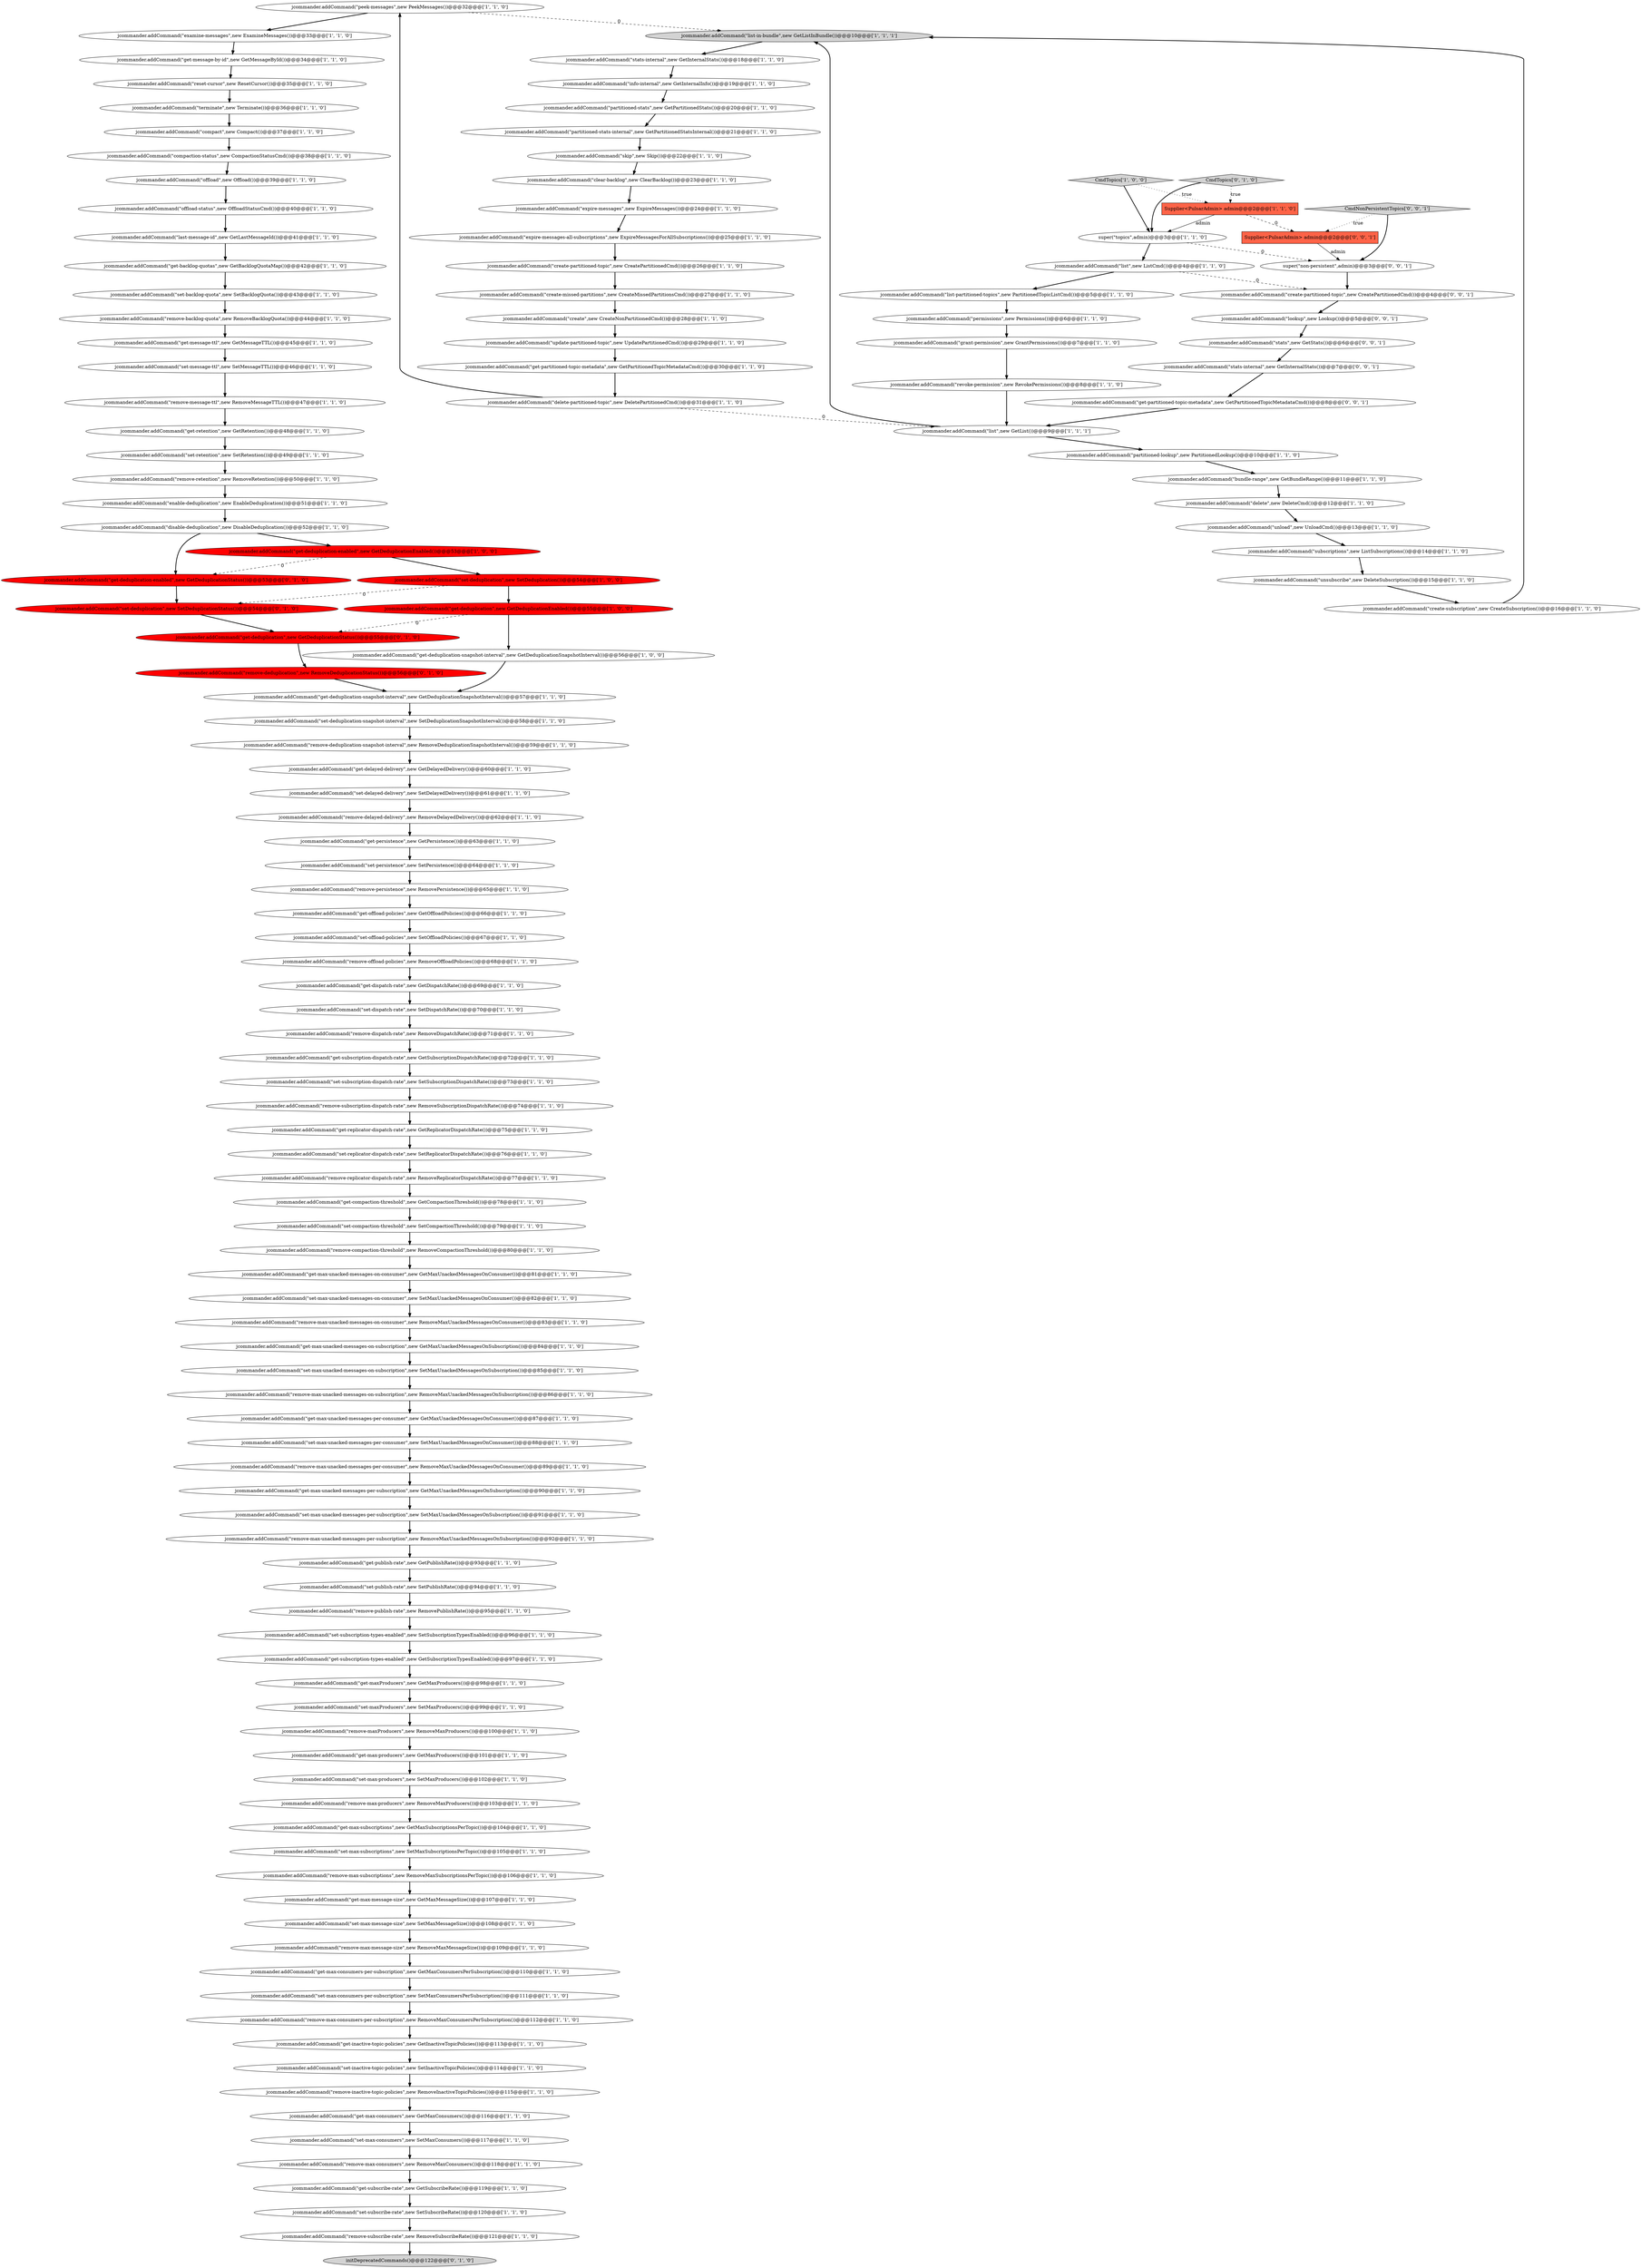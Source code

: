 digraph {
40 [style = filled, label = "jcommander.addCommand(\"disable-deduplication\",new DisableDeduplication())@@@52@@@['1', '1', '0']", fillcolor = white, shape = ellipse image = "AAA0AAABBB1BBB"];
57 [style = filled, label = "jcommander.addCommand(\"get-inactive-topic-policies\",new GetInactiveTopicPolicies())@@@113@@@['1', '1', '0']", fillcolor = white, shape = ellipse image = "AAA0AAABBB1BBB"];
116 [style = filled, label = "jcommander.addCommand(\"remove-inactive-topic-policies\",new RemoveInactiveTopicPolicies())@@@115@@@['1', '1', '0']", fillcolor = white, shape = ellipse image = "AAA0AAABBB1BBB"];
64 [style = filled, label = "jcommander.addCommand(\"remove-max-unacked-messages-per-subscription\",new RemoveMaxUnackedMessagesOnSubscription())@@@92@@@['1', '1', '0']", fillcolor = white, shape = ellipse image = "AAA0AAABBB1BBB"];
94 [style = filled, label = "jcommander.addCommand(\"get-replicator-dispatch-rate\",new GetReplicatorDispatchRate())@@@75@@@['1', '1', '0']", fillcolor = white, shape = ellipse image = "AAA0AAABBB1BBB"];
87 [style = filled, label = "jcommander.addCommand(\"peek-messages\",new PeekMessages())@@@32@@@['1', '1', '0']", fillcolor = white, shape = ellipse image = "AAA0AAABBB1BBB"];
38 [style = filled, label = "jcommander.addCommand(\"revoke-permission\",new RevokePermissions())@@@8@@@['1', '1', '0']", fillcolor = white, shape = ellipse image = "AAA0AAABBB1BBB"];
63 [style = filled, label = "jcommander.addCommand(\"set-max-consumers-per-subscription\",new SetMaxConsumersPerSubscription())@@@111@@@['1', '1', '0']", fillcolor = white, shape = ellipse image = "AAA0AAABBB1BBB"];
123 [style = filled, label = "CmdTopics['0', '1', '0']", fillcolor = lightgray, shape = diamond image = "AAA0AAABBB2BBB"];
72 [style = filled, label = "jcommander.addCommand(\"expire-messages\",new ExpireMessages())@@@24@@@['1', '1', '0']", fillcolor = white, shape = ellipse image = "AAA0AAABBB1BBB"];
66 [style = filled, label = "jcommander.addCommand(\"get-max-unacked-messages-on-subscription\",new GetMaxUnackedMessagesOnSubscription())@@@84@@@['1', '1', '0']", fillcolor = white, shape = ellipse image = "AAA0AAABBB1BBB"];
22 [style = filled, label = "jcommander.addCommand(\"get-max-unacked-messages-on-consumer\",new GetMaxUnackedMessagesOnConsumer())@@@81@@@['1', '1', '0']", fillcolor = white, shape = ellipse image = "AAA0AAABBB1BBB"];
62 [style = filled, label = "super(\"topics\",admin)@@@3@@@['1', '1', '0']", fillcolor = white, shape = ellipse image = "AAA0AAABBB1BBB"];
122 [style = filled, label = "jcommander.addCommand(\"set-deduplication\",new SetDeduplicationStatus())@@@54@@@['0', '1', '0']", fillcolor = red, shape = ellipse image = "AAA1AAABBB2BBB"];
35 [style = filled, label = "jcommander.addCommand(\"get-subscription-types-enabled\",new GetSubscriptionTypesEnabled())@@@97@@@['1', '1', '0']", fillcolor = white, shape = ellipse image = "AAA0AAABBB1BBB"];
78 [style = filled, label = "jcommander.addCommand(\"remove-max-unacked-messages-on-consumer\",new RemoveMaxUnackedMessagesOnConsumer())@@@83@@@['1', '1', '0']", fillcolor = white, shape = ellipse image = "AAA0AAABBB1BBB"];
13 [style = filled, label = "jcommander.addCommand(\"update-partitioned-topic\",new UpdatePartitionedCmd())@@@29@@@['1', '1', '0']", fillcolor = white, shape = ellipse image = "AAA0AAABBB1BBB"];
106 [style = filled, label = "jcommander.addCommand(\"remove-publish-rate\",new RemovePublishRate())@@@95@@@['1', '1', '0']", fillcolor = white, shape = ellipse image = "AAA0AAABBB1BBB"];
41 [style = filled, label = "jcommander.addCommand(\"list\",new GetList())@@@9@@@['1', '1', '1']", fillcolor = white, shape = ellipse image = "AAA0AAABBB1BBB"];
21 [style = filled, label = "jcommander.addCommand(\"set-offload-policies\",new SetOffloadPolicies())@@@67@@@['1', '1', '0']", fillcolor = white, shape = ellipse image = "AAA0AAABBB1BBB"];
83 [style = filled, label = "jcommander.addCommand(\"set-dispatch-rate\",new SetDispatchRate())@@@70@@@['1', '1', '0']", fillcolor = white, shape = ellipse image = "AAA0AAABBB1BBB"];
111 [style = filled, label = "jcommander.addCommand(\"get-max-message-size\",new GetMaxMessageSize())@@@107@@@['1', '1', '0']", fillcolor = white, shape = ellipse image = "AAA0AAABBB1BBB"];
129 [style = filled, label = "Supplier<PulsarAdmin> admin@@@2@@@['0', '0', '1']", fillcolor = tomato, shape = box image = "AAA0AAABBB3BBB"];
36 [style = filled, label = "jcommander.addCommand(\"create-subscription\",new CreateSubscription())@@@16@@@['1', '1', '0']", fillcolor = white, shape = ellipse image = "AAA0AAABBB1BBB"];
98 [style = filled, label = "jcommander.addCommand(\"get-deduplication-enabled\",new GetDeduplicationEnabled())@@@53@@@['1', '0', '0']", fillcolor = red, shape = ellipse image = "AAA1AAABBB1BBB"];
11 [style = filled, label = "jcommander.addCommand(\"set-max-unacked-messages-on-subscription\",new SetMaxUnackedMessagesOnSubscription())@@@85@@@['1', '1', '0']", fillcolor = white, shape = ellipse image = "AAA0AAABBB1BBB"];
90 [style = filled, label = "jcommander.addCommand(\"set-retention\",new SetRetention())@@@49@@@['1', '1', '0']", fillcolor = white, shape = ellipse image = "AAA0AAABBB1BBB"];
14 [style = filled, label = "jcommander.addCommand(\"get-delayed-delivery\",new GetDelayedDelivery())@@@60@@@['1', '1', '0']", fillcolor = white, shape = ellipse image = "AAA0AAABBB1BBB"];
75 [style = filled, label = "jcommander.addCommand(\"set-compaction-threshold\",new SetCompactionThreshold())@@@79@@@['1', '1', '0']", fillcolor = white, shape = ellipse image = "AAA0AAABBB1BBB"];
124 [style = filled, label = "jcommander.addCommand(\"get-deduplication-enabled\",new GetDeduplicationStatus())@@@53@@@['0', '1', '0']", fillcolor = red, shape = ellipse image = "AAA1AAABBB2BBB"];
54 [style = filled, label = "jcommander.addCommand(\"set-deduplication-snapshot-interval\",new SetDeduplicationSnapshotInterval())@@@58@@@['1', '1', '0']", fillcolor = white, shape = ellipse image = "AAA0AAABBB1BBB"];
104 [style = filled, label = "jcommander.addCommand(\"permissions\",new Permissions())@@@6@@@['1', '1', '0']", fillcolor = white, shape = ellipse image = "AAA0AAABBB1BBB"];
133 [style = filled, label = "CmdNonPersistentTopics['0', '0', '1']", fillcolor = lightgray, shape = diamond image = "AAA0AAABBB3BBB"];
50 [style = filled, label = "jcommander.addCommand(\"get-deduplication\",new GetDeduplicationEnabled())@@@55@@@['1', '0', '0']", fillcolor = red, shape = ellipse image = "AAA1AAABBB1BBB"];
119 [style = filled, label = "jcommander.addCommand(\"set-max-unacked-messages-on-consumer\",new SetMaxUnackedMessagesOnConsumer())@@@82@@@['1', '1', '0']", fillcolor = white, shape = ellipse image = "AAA0AAABBB1BBB"];
55 [style = filled, label = "jcommander.addCommand(\"get-max-producers\",new GetMaxProducers())@@@101@@@['1', '1', '0']", fillcolor = white, shape = ellipse image = "AAA0AAABBB1BBB"];
29 [style = filled, label = "jcommander.addCommand(\"remove-maxProducers\",new RemoveMaxProducers())@@@100@@@['1', '1', '0']", fillcolor = white, shape = ellipse image = "AAA0AAABBB1BBB"];
3 [style = filled, label = "jcommander.addCommand(\"get-max-consumers-per-subscription\",new GetMaxConsumersPerSubscription())@@@110@@@['1', '1', '0']", fillcolor = white, shape = ellipse image = "AAA0AAABBB1BBB"];
88 [style = filled, label = "jcommander.addCommand(\"set-replicator-dispatch-rate\",new SetReplicatorDispatchRate())@@@76@@@['1', '1', '0']", fillcolor = white, shape = ellipse image = "AAA0AAABBB1BBB"];
42 [style = filled, label = "jcommander.addCommand(\"enable-deduplication\",new EnableDeduplication())@@@51@@@['1', '1', '0']", fillcolor = white, shape = ellipse image = "AAA0AAABBB1BBB"];
1 [style = filled, label = "jcommander.addCommand(\"partitioned-stats-internal\",new GetPartitionedStatsInternal())@@@21@@@['1', '1', '0']", fillcolor = white, shape = ellipse image = "AAA0AAABBB1BBB"];
52 [style = filled, label = "jcommander.addCommand(\"remove-deduplication-snapshot-interval\",new RemoveDeduplicationSnapshotInterval())@@@59@@@['1', '1', '0']", fillcolor = white, shape = ellipse image = "AAA0AAABBB1BBB"];
99 [style = filled, label = "jcommander.addCommand(\"remove-persistence\",new RemovePersistence())@@@65@@@['1', '1', '0']", fillcolor = white, shape = ellipse image = "AAA0AAABBB1BBB"];
121 [style = filled, label = "jcommander.addCommand(\"remove-deduplication\",new RemoveDeduplicationStatus())@@@56@@@['0', '1', '0']", fillcolor = red, shape = ellipse image = "AAA1AAABBB2BBB"];
134 [style = filled, label = "jcommander.addCommand(\"stats-internal\",new GetInternalStats())@@@7@@@['0', '0', '1']", fillcolor = white, shape = ellipse image = "AAA0AAABBB3BBB"];
76 [style = filled, label = "jcommander.addCommand(\"examine-messages\",new ExamineMessages())@@@33@@@['1', '1', '0']", fillcolor = white, shape = ellipse image = "AAA0AAABBB1BBB"];
91 [style = filled, label = "jcommander.addCommand(\"unsubscribe\",new DeleteSubscription())@@@15@@@['1', '1', '0']", fillcolor = white, shape = ellipse image = "AAA0AAABBB1BBB"];
49 [style = filled, label = "jcommander.addCommand(\"get-publish-rate\",new GetPublishRate())@@@93@@@['1', '1', '0']", fillcolor = white, shape = ellipse image = "AAA0AAABBB1BBB"];
34 [style = filled, label = "jcommander.addCommand(\"offload-status\",new OffloadStatusCmd())@@@40@@@['1', '1', '0']", fillcolor = white, shape = ellipse image = "AAA0AAABBB1BBB"];
17 [style = filled, label = "jcommander.addCommand(\"stats-internal\",new GetInternalStats())@@@18@@@['1', '1', '0']", fillcolor = white, shape = ellipse image = "AAA0AAABBB1BBB"];
103 [style = filled, label = "jcommander.addCommand(\"info-internal\",new GetInternalInfo())@@@19@@@['1', '1', '0']", fillcolor = white, shape = ellipse image = "AAA0AAABBB1BBB"];
15 [style = filled, label = "jcommander.addCommand(\"get-compaction-threshold\",new GetCompactionThreshold())@@@78@@@['1', '1', '0']", fillcolor = white, shape = ellipse image = "AAA0AAABBB1BBB"];
74 [style = filled, label = "jcommander.addCommand(\"remove-replicator-dispatch-rate\",new RemoveReplicatorDispatchRate())@@@77@@@['1', '1', '0']", fillcolor = white, shape = ellipse image = "AAA0AAABBB1BBB"];
8 [style = filled, label = "jcommander.addCommand(\"set-max-producers\",new SetMaxProducers())@@@102@@@['1', '1', '0']", fillcolor = white, shape = ellipse image = "AAA0AAABBB1BBB"];
125 [style = filled, label = "jcommander.addCommand(\"get-deduplication\",new GetDeduplicationStatus())@@@55@@@['0', '1', '0']", fillcolor = red, shape = ellipse image = "AAA1AAABBB2BBB"];
4 [style = filled, label = "jcommander.addCommand(\"list-partitioned-topics\",new PartitionedTopicListCmd())@@@5@@@['1', '1', '0']", fillcolor = white, shape = ellipse image = "AAA0AAABBB1BBB"];
130 [style = filled, label = "super(\"non-persistent\",admin)@@@3@@@['0', '0', '1']", fillcolor = white, shape = ellipse image = "AAA0AAABBB3BBB"];
108 [style = filled, label = "jcommander.addCommand(\"set-subscription-types-enabled\",new SetSubscriptionTypesEnabled())@@@96@@@['1', '1', '0']", fillcolor = white, shape = ellipse image = "AAA0AAABBB1BBB"];
86 [style = filled, label = "jcommander.addCommand(\"remove-subscribe-rate\",new RemoveSubscribeRate())@@@121@@@['1', '1', '0']", fillcolor = white, shape = ellipse image = "AAA0AAABBB1BBB"];
6 [style = filled, label = "jcommander.addCommand(\"remove-retention\",new RemoveRetention())@@@50@@@['1', '1', '0']", fillcolor = white, shape = ellipse image = "AAA0AAABBB1BBB"];
82 [style = filled, label = "jcommander.addCommand(\"get-retention\",new GetRetention())@@@48@@@['1', '1', '0']", fillcolor = white, shape = ellipse image = "AAA0AAABBB1BBB"];
126 [style = filled, label = "initDeprecatedCommands()@@@122@@@['0', '1', '0']", fillcolor = lightgray, shape = ellipse image = "AAA0AAABBB2BBB"];
32 [style = filled, label = "jcommander.addCommand(\"skip\",new Skip())@@@22@@@['1', '1', '0']", fillcolor = white, shape = ellipse image = "AAA0AAABBB1BBB"];
113 [style = filled, label = "jcommander.addCommand(\"remove-max-unacked-messages-on-subscription\",new RemoveMaxUnackedMessagesOnSubscription())@@@86@@@['1', '1', '0']", fillcolor = white, shape = ellipse image = "AAA0AAABBB1BBB"];
71 [style = filled, label = "jcommander.addCommand(\"create-missed-partitions\",new CreateMissedPartitionsCmd())@@@27@@@['1', '1', '0']", fillcolor = white, shape = ellipse image = "AAA0AAABBB1BBB"];
44 [style = filled, label = "jcommander.addCommand(\"set-max-subscriptions\",new SetMaxSubscriptionsPerTopic())@@@105@@@['1', '1', '0']", fillcolor = white, shape = ellipse image = "AAA0AAABBB1BBB"];
100 [style = filled, label = "jcommander.addCommand(\"get-max-unacked-messages-per-subscription\",new GetMaxUnackedMessagesOnSubscription())@@@90@@@['1', '1', '0']", fillcolor = white, shape = ellipse image = "AAA0AAABBB1BBB"];
53 [style = filled, label = "jcommander.addCommand(\"unload\",new UnloadCmd())@@@13@@@['1', '1', '0']", fillcolor = white, shape = ellipse image = "AAA0AAABBB1BBB"];
25 [style = filled, label = "jcommander.addCommand(\"set-publish-rate\",new SetPublishRate())@@@94@@@['1', '1', '0']", fillcolor = white, shape = ellipse image = "AAA0AAABBB1BBB"];
118 [style = filled, label = "jcommander.addCommand(\"remove-max-consumers\",new RemoveMaxConsumers())@@@118@@@['1', '1', '0']", fillcolor = white, shape = ellipse image = "AAA0AAABBB1BBB"];
26 [style = filled, label = "jcommander.addCommand(\"remove-max-unacked-messages-per-consumer\",new RemoveMaxUnackedMessagesOnConsumer())@@@89@@@['1', '1', '0']", fillcolor = white, shape = ellipse image = "AAA0AAABBB1BBB"];
46 [style = filled, label = "jcommander.addCommand(\"set-max-consumers\",new SetMaxConsumers())@@@117@@@['1', '1', '0']", fillcolor = white, shape = ellipse image = "AAA0AAABBB1BBB"];
61 [style = filled, label = "jcommander.addCommand(\"set-max-unacked-messages-per-subscription\",new SetMaxUnackedMessagesOnSubscription())@@@91@@@['1', '1', '0']", fillcolor = white, shape = ellipse image = "AAA0AAABBB1BBB"];
9 [style = filled, label = "jcommander.addCommand(\"partitioned-stats\",new GetPartitionedStats())@@@20@@@['1', '1', '0']", fillcolor = white, shape = ellipse image = "AAA0AAABBB1BBB"];
37 [style = filled, label = "jcommander.addCommand(\"get-max-consumers\",new GetMaxConsumers())@@@116@@@['1', '1', '0']", fillcolor = white, shape = ellipse image = "AAA0AAABBB1BBB"];
51 [style = filled, label = "jcommander.addCommand(\"terminate\",new Terminate())@@@36@@@['1', '1', '0']", fillcolor = white, shape = ellipse image = "AAA0AAABBB1BBB"];
45 [style = filled, label = "jcommander.addCommand(\"get-subscribe-rate\",new GetSubscribeRate())@@@119@@@['1', '1', '0']", fillcolor = white, shape = ellipse image = "AAA0AAABBB1BBB"];
0 [style = filled, label = "jcommander.addCommand(\"subscriptions\",new ListSubscriptions())@@@14@@@['1', '1', '0']", fillcolor = white, shape = ellipse image = "AAA0AAABBB1BBB"];
132 [style = filled, label = "jcommander.addCommand(\"stats\",new GetStats())@@@6@@@['0', '0', '1']", fillcolor = white, shape = ellipse image = "AAA0AAABBB3BBB"];
43 [style = filled, label = "jcommander.addCommand(\"get-max-unacked-messages-per-consumer\",new GetMaxUnackedMessagesOnConsumer())@@@87@@@['1', '1', '0']", fillcolor = white, shape = ellipse image = "AAA0AAABBB1BBB"];
65 [style = filled, label = "Supplier<PulsarAdmin> admin@@@2@@@['1', '1', '0']", fillcolor = tomato, shape = box image = "AAA0AAABBB1BBB"];
12 [style = filled, label = "jcommander.addCommand(\"get-deduplication-snapshot-interval\",new GetDeduplicationSnapshotInterval())@@@56@@@['1', '0', '0']", fillcolor = white, shape = ellipse image = "AAA0AAABBB1BBB"];
69 [style = filled, label = "jcommander.addCommand(\"set-inactive-topic-policies\",new SetInactiveTopicPolicies())@@@114@@@['1', '1', '0']", fillcolor = white, shape = ellipse image = "AAA0AAABBB1BBB"];
115 [style = filled, label = "jcommander.addCommand(\"expire-messages-all-subscriptions\",new ExpireMessagesForAllSubscriptions())@@@25@@@['1', '1', '0']", fillcolor = white, shape = ellipse image = "AAA0AAABBB1BBB"];
128 [style = filled, label = "jcommander.addCommand(\"get-partitioned-topic-metadata\",new GetPartitionedTopicMetadataCmd())@@@8@@@['0', '0', '1']", fillcolor = white, shape = ellipse image = "AAA0AAABBB3BBB"];
28 [style = filled, label = "jcommander.addCommand(\"grant-permission\",new GrantPermissions())@@@7@@@['1', '1', '0']", fillcolor = white, shape = ellipse image = "AAA0AAABBB1BBB"];
112 [style = filled, label = "jcommander.addCommand(\"set-backlog-quota\",new SetBacklogQuota())@@@43@@@['1', '1', '0']", fillcolor = white, shape = ellipse image = "AAA0AAABBB1BBB"];
92 [style = filled, label = "jcommander.addCommand(\"remove-subscription-dispatch-rate\",new RemoveSubscriptionDispatchRate())@@@74@@@['1', '1', '0']", fillcolor = white, shape = ellipse image = "AAA0AAABBB1BBB"];
56 [style = filled, label = "jcommander.addCommand(\"set-subscribe-rate\",new SetSubscribeRate())@@@120@@@['1', '1', '0']", fillcolor = white, shape = ellipse image = "AAA0AAABBB1BBB"];
19 [style = filled, label = "jcommander.addCommand(\"get-dispatch-rate\",new GetDispatchRate())@@@69@@@['1', '1', '0']", fillcolor = white, shape = ellipse image = "AAA0AAABBB1BBB"];
33 [style = filled, label = "jcommander.addCommand(\"get-subscription-dispatch-rate\",new GetSubscriptionDispatchRate())@@@72@@@['1', '1', '0']", fillcolor = white, shape = ellipse image = "AAA0AAABBB1BBB"];
105 [style = filled, label = "jcommander.addCommand(\"reset-cursor\",new ResetCursor())@@@35@@@['1', '1', '0']", fillcolor = white, shape = ellipse image = "AAA0AAABBB1BBB"];
27 [style = filled, label = "jcommander.addCommand(\"remove-max-producers\",new RemoveMaxProducers())@@@103@@@['1', '1', '0']", fillcolor = white, shape = ellipse image = "AAA0AAABBB1BBB"];
101 [style = filled, label = "jcommander.addCommand(\"set-max-message-size\",new SetMaxMessageSize())@@@108@@@['1', '1', '0']", fillcolor = white, shape = ellipse image = "AAA0AAABBB1BBB"];
2 [style = filled, label = "jcommander.addCommand(\"remove-offload-policies\",new RemoveOffloadPolicies())@@@68@@@['1', '1', '0']", fillcolor = white, shape = ellipse image = "AAA0AAABBB1BBB"];
131 [style = filled, label = "jcommander.addCommand(\"create-partitioned-topic\",new CreatePartitionedCmd())@@@4@@@['0', '0', '1']", fillcolor = white, shape = ellipse image = "AAA0AAABBB3BBB"];
18 [style = filled, label = "jcommander.addCommand(\"set-max-unacked-messages-per-consumer\",new SetMaxUnackedMessagesOnConsumer())@@@88@@@['1', '1', '0']", fillcolor = white, shape = ellipse image = "AAA0AAABBB1BBB"];
79 [style = filled, label = "jcommander.addCommand(\"set-message-ttl\",new SetMessageTTL())@@@46@@@['1', '1', '0']", fillcolor = white, shape = ellipse image = "AAA0AAABBB1BBB"];
81 [style = filled, label = "jcommander.addCommand(\"create\",new CreateNonPartitionedCmd())@@@28@@@['1', '1', '0']", fillcolor = white, shape = ellipse image = "AAA0AAABBB1BBB"];
97 [style = filled, label = "jcommander.addCommand(\"remove-max-consumers-per-subscription\",new RemoveMaxConsumersPerSubscription())@@@112@@@['1', '1', '0']", fillcolor = white, shape = ellipse image = "AAA0AAABBB1BBB"];
73 [style = filled, label = "jcommander.addCommand(\"get-partitioned-topic-metadata\",new GetPartitionedTopicMetadataCmd())@@@30@@@['1', '1', '0']", fillcolor = white, shape = ellipse image = "AAA0AAABBB1BBB"];
110 [style = filled, label = "jcommander.addCommand(\"set-persistence\",new SetPersistence())@@@64@@@['1', '1', '0']", fillcolor = white, shape = ellipse image = "AAA0AAABBB1BBB"];
16 [style = filled, label = "jcommander.addCommand(\"list-in-bundle\",new GetListInBundle())@@@10@@@['1', '1', '1']", fillcolor = lightgray, shape = ellipse image = "AAA0AAABBB1BBB"];
68 [style = filled, label = "jcommander.addCommand(\"remove-backlog-quota\",new RemoveBacklogQuota())@@@44@@@['1', '1', '0']", fillcolor = white, shape = ellipse image = "AAA0AAABBB1BBB"];
109 [style = filled, label = "jcommander.addCommand(\"last-message-id\",new GetLastMessageId())@@@41@@@['1', '1', '0']", fillcolor = white, shape = ellipse image = "AAA0AAABBB1BBB"];
127 [style = filled, label = "jcommander.addCommand(\"lookup\",new Lookup())@@@5@@@['0', '0', '1']", fillcolor = white, shape = ellipse image = "AAA0AAABBB3BBB"];
10 [style = filled, label = "jcommander.addCommand(\"set-subscription-dispatch-rate\",new SetSubscriptionDispatchRate())@@@73@@@['1', '1', '0']", fillcolor = white, shape = ellipse image = "AAA0AAABBB1BBB"];
20 [style = filled, label = "jcommander.addCommand(\"get-offload-policies\",new GetOffloadPolicies())@@@66@@@['1', '1', '0']", fillcolor = white, shape = ellipse image = "AAA0AAABBB1BBB"];
80 [style = filled, label = "jcommander.addCommand(\"delete-partitioned-topic\",new DeletePartitionedCmd())@@@31@@@['1', '1', '0']", fillcolor = white, shape = ellipse image = "AAA0AAABBB1BBB"];
107 [style = filled, label = "jcommander.addCommand(\"get-max-subscriptions\",new GetMaxSubscriptionsPerTopic())@@@104@@@['1', '1', '0']", fillcolor = white, shape = ellipse image = "AAA0AAABBB1BBB"];
23 [style = filled, label = "jcommander.addCommand(\"create-partitioned-topic\",new CreatePartitionedCmd())@@@26@@@['1', '1', '0']", fillcolor = white, shape = ellipse image = "AAA0AAABBB1BBB"];
48 [style = filled, label = "jcommander.addCommand(\"get-persistence\",new GetPersistence())@@@63@@@['1', '1', '0']", fillcolor = white, shape = ellipse image = "AAA0AAABBB1BBB"];
117 [style = filled, label = "jcommander.addCommand(\"get-maxProducers\",new GetMaxProducers())@@@98@@@['1', '1', '0']", fillcolor = white, shape = ellipse image = "AAA0AAABBB1BBB"];
96 [style = filled, label = "jcommander.addCommand(\"set-deduplication\",new SetDeduplication())@@@54@@@['1', '0', '0']", fillcolor = red, shape = ellipse image = "AAA1AAABBB1BBB"];
114 [style = filled, label = "jcommander.addCommand(\"delete\",new DeleteCmd())@@@12@@@['1', '1', '0']", fillcolor = white, shape = ellipse image = "AAA0AAABBB1BBB"];
58 [style = filled, label = "jcommander.addCommand(\"partitioned-lookup\",new PartitionedLookup())@@@10@@@['1', '1', '0']", fillcolor = white, shape = ellipse image = "AAA0AAABBB1BBB"];
47 [style = filled, label = "jcommander.addCommand(\"get-message-by-id\",new GetMessageById())@@@34@@@['1', '1', '0']", fillcolor = white, shape = ellipse image = "AAA0AAABBB1BBB"];
5 [style = filled, label = "jcommander.addCommand(\"remove-dispatch-rate\",new RemoveDispatchRate())@@@71@@@['1', '1', '0']", fillcolor = white, shape = ellipse image = "AAA0AAABBB1BBB"];
120 [style = filled, label = "jcommander.addCommand(\"get-deduplication-snapshot-interval\",new GetDeduplicationSnapshotInterval())@@@57@@@['1', '1', '0']", fillcolor = white, shape = ellipse image = "AAA0AAABBB1BBB"];
59 [style = filled, label = "jcommander.addCommand(\"set-maxProducers\",new SetMaxProducers())@@@99@@@['1', '1', '0']", fillcolor = white, shape = ellipse image = "AAA0AAABBB1BBB"];
102 [style = filled, label = "jcommander.addCommand(\"remove-compaction-threshold\",new RemoveCompactionThreshold())@@@80@@@['1', '1', '0']", fillcolor = white, shape = ellipse image = "AAA0AAABBB1BBB"];
89 [style = filled, label = "jcommander.addCommand(\"clear-backlog\",new ClearBacklog())@@@23@@@['1', '1', '0']", fillcolor = white, shape = ellipse image = "AAA0AAABBB1BBB"];
39 [style = filled, label = "jcommander.addCommand(\"compact\",new Compact())@@@37@@@['1', '1', '0']", fillcolor = white, shape = ellipse image = "AAA0AAABBB1BBB"];
24 [style = filled, label = "jcommander.addCommand(\"get-backlog-quotas\",new GetBacklogQuotaMap())@@@42@@@['1', '1', '0']", fillcolor = white, shape = ellipse image = "AAA0AAABBB1BBB"];
85 [style = filled, label = "jcommander.addCommand(\"set-delayed-delivery\",new SetDelayedDelivery())@@@61@@@['1', '1', '0']", fillcolor = white, shape = ellipse image = "AAA0AAABBB1BBB"];
31 [style = filled, label = "jcommander.addCommand(\"remove-max-message-size\",new RemoveMaxMessageSize())@@@109@@@['1', '1', '0']", fillcolor = white, shape = ellipse image = "AAA0AAABBB1BBB"];
30 [style = filled, label = "jcommander.addCommand(\"remove-max-subscriptions\",new RemoveMaxSubscriptionsPerTopic())@@@106@@@['1', '1', '0']", fillcolor = white, shape = ellipse image = "AAA0AAABBB1BBB"];
67 [style = filled, label = "jcommander.addCommand(\"remove-message-ttl\",new RemoveMessageTTL())@@@47@@@['1', '1', '0']", fillcolor = white, shape = ellipse image = "AAA0AAABBB1BBB"];
7 [style = filled, label = "jcommander.addCommand(\"offload\",new Offload())@@@39@@@['1', '1', '0']", fillcolor = white, shape = ellipse image = "AAA0AAABBB1BBB"];
95 [style = filled, label = "jcommander.addCommand(\"compaction-status\",new CompactionStatusCmd())@@@38@@@['1', '1', '0']", fillcolor = white, shape = ellipse image = "AAA0AAABBB1BBB"];
77 [style = filled, label = "jcommander.addCommand(\"remove-delayed-delivery\",new RemoveDelayedDelivery())@@@62@@@['1', '1', '0']", fillcolor = white, shape = ellipse image = "AAA0AAABBB1BBB"];
60 [style = filled, label = "jcommander.addCommand(\"get-message-ttl\",new GetMessageTTL())@@@45@@@['1', '1', '0']", fillcolor = white, shape = ellipse image = "AAA0AAABBB1BBB"];
84 [style = filled, label = "jcommander.addCommand(\"bundle-range\",new GetBundleRange())@@@11@@@['1', '1', '0']", fillcolor = white, shape = ellipse image = "AAA0AAABBB1BBB"];
93 [style = filled, label = "jcommander.addCommand(\"list\",new ListCmd())@@@4@@@['1', '1', '0']", fillcolor = white, shape = ellipse image = "AAA0AAABBB1BBB"];
70 [style = filled, label = "CmdTopics['1', '0', '0']", fillcolor = lightgray, shape = diamond image = "AAA0AAABBB1BBB"];
35->117 [style = bold, label=""];
28->38 [style = bold, label=""];
131->127 [style = bold, label=""];
106->108 [style = bold, label=""];
38->41 [style = bold, label=""];
110->99 [style = bold, label=""];
43->18 [style = bold, label=""];
12->120 [style = bold, label=""];
103->9 [style = bold, label=""];
61->64 [style = bold, label=""];
132->134 [style = bold, label=""];
21->2 [style = bold, label=""];
117->59 [style = bold, label=""];
98->124 [style = dashed, label="0"];
73->80 [style = bold, label=""];
52->14 [style = bold, label=""];
105->51 [style = bold, label=""];
109->24 [style = bold, label=""];
17->103 [style = bold, label=""];
10->92 [style = bold, label=""];
114->53 [style = bold, label=""];
51->39 [style = bold, label=""];
50->12 [style = bold, label=""];
124->122 [style = bold, label=""];
96->122 [style = dashed, label="0"];
58->84 [style = bold, label=""];
41->58 [style = bold, label=""];
8->27 [style = bold, label=""];
40->98 [style = bold, label=""];
24->112 [style = bold, label=""];
89->72 [style = bold, label=""];
91->36 [style = bold, label=""];
54->52 [style = bold, label=""];
47->105 [style = bold, label=""];
102->22 [style = bold, label=""];
93->131 [style = dashed, label="0"];
85->77 [style = bold, label=""];
5->33 [style = bold, label=""];
34->109 [style = bold, label=""];
81->13 [style = bold, label=""];
77->48 [style = bold, label=""];
4->104 [style = bold, label=""];
76->47 [style = bold, label=""];
67->82 [style = bold, label=""];
87->76 [style = bold, label=""];
16->17 [style = bold, label=""];
3->63 [style = bold, label=""];
78->66 [style = bold, label=""];
127->132 [style = bold, label=""];
42->40 [style = bold, label=""];
112->68 [style = bold, label=""];
96->50 [style = bold, label=""];
39->95 [style = bold, label=""];
25->106 [style = bold, label=""];
115->23 [style = bold, label=""];
49->25 [style = bold, label=""];
101->31 [style = bold, label=""];
75->102 [style = bold, label=""];
27->107 [style = bold, label=""];
120->54 [style = bold, label=""];
37->46 [style = bold, label=""];
100->61 [style = bold, label=""];
62->93 [style = bold, label=""];
65->129 [style = dashed, label="0"];
36->16 [style = bold, label=""];
1->32 [style = bold, label=""];
99->20 [style = bold, label=""];
45->56 [style = bold, label=""];
86->126 [style = bold, label=""];
116->37 [style = bold, label=""];
95->7 [style = bold, label=""];
15->75 [style = bold, label=""];
9->1 [style = bold, label=""];
111->101 [style = bold, label=""];
31->3 [style = bold, label=""];
123->65 [style = dotted, label="true"];
84->114 [style = bold, label=""];
133->130 [style = bold, label=""];
57->69 [style = bold, label=""];
128->41 [style = bold, label=""];
66->11 [style = bold, label=""];
44->30 [style = bold, label=""];
50->125 [style = dashed, label="0"];
71->81 [style = bold, label=""];
13->73 [style = bold, label=""];
118->45 [style = bold, label=""];
18->26 [style = bold, label=""];
6->42 [style = bold, label=""];
88->74 [style = bold, label=""];
93->4 [style = bold, label=""];
65->62 [style = solid, label="admin"];
60->79 [style = bold, label=""];
62->130 [style = dashed, label="0"];
90->6 [style = bold, label=""];
97->57 [style = bold, label=""];
107->44 [style = bold, label=""];
26->100 [style = bold, label=""];
29->55 [style = bold, label=""];
133->129 [style = dotted, label="true"];
23->71 [style = bold, label=""];
98->96 [style = bold, label=""];
69->116 [style = bold, label=""];
79->67 [style = bold, label=""];
41->16 [style = bold, label=""];
63->97 [style = bold, label=""];
113->43 [style = bold, label=""];
134->128 [style = bold, label=""];
74->15 [style = bold, label=""];
53->0 [style = bold, label=""];
87->16 [style = dashed, label="0"];
22->119 [style = bold, label=""];
70->65 [style = dotted, label="true"];
83->5 [style = bold, label=""];
11->113 [style = bold, label=""];
68->60 [style = bold, label=""];
2->19 [style = bold, label=""];
94->88 [style = bold, label=""];
46->118 [style = bold, label=""];
30->111 [style = bold, label=""];
40->124 [style = bold, label=""];
70->62 [style = bold, label=""];
121->120 [style = bold, label=""];
80->87 [style = bold, label=""];
33->10 [style = bold, label=""];
72->115 [style = bold, label=""];
123->62 [style = bold, label=""];
104->28 [style = bold, label=""];
82->90 [style = bold, label=""];
20->21 [style = bold, label=""];
119->78 [style = bold, label=""];
0->91 [style = bold, label=""];
56->86 [style = bold, label=""];
7->34 [style = bold, label=""];
108->35 [style = bold, label=""];
59->29 [style = bold, label=""];
122->125 [style = bold, label=""];
32->89 [style = bold, label=""];
48->110 [style = bold, label=""];
14->85 [style = bold, label=""];
19->83 [style = bold, label=""];
92->94 [style = bold, label=""];
130->131 [style = bold, label=""];
64->49 [style = bold, label=""];
55->8 [style = bold, label=""];
129->130 [style = solid, label="admin"];
80->41 [style = dashed, label="0"];
125->121 [style = bold, label=""];
}
